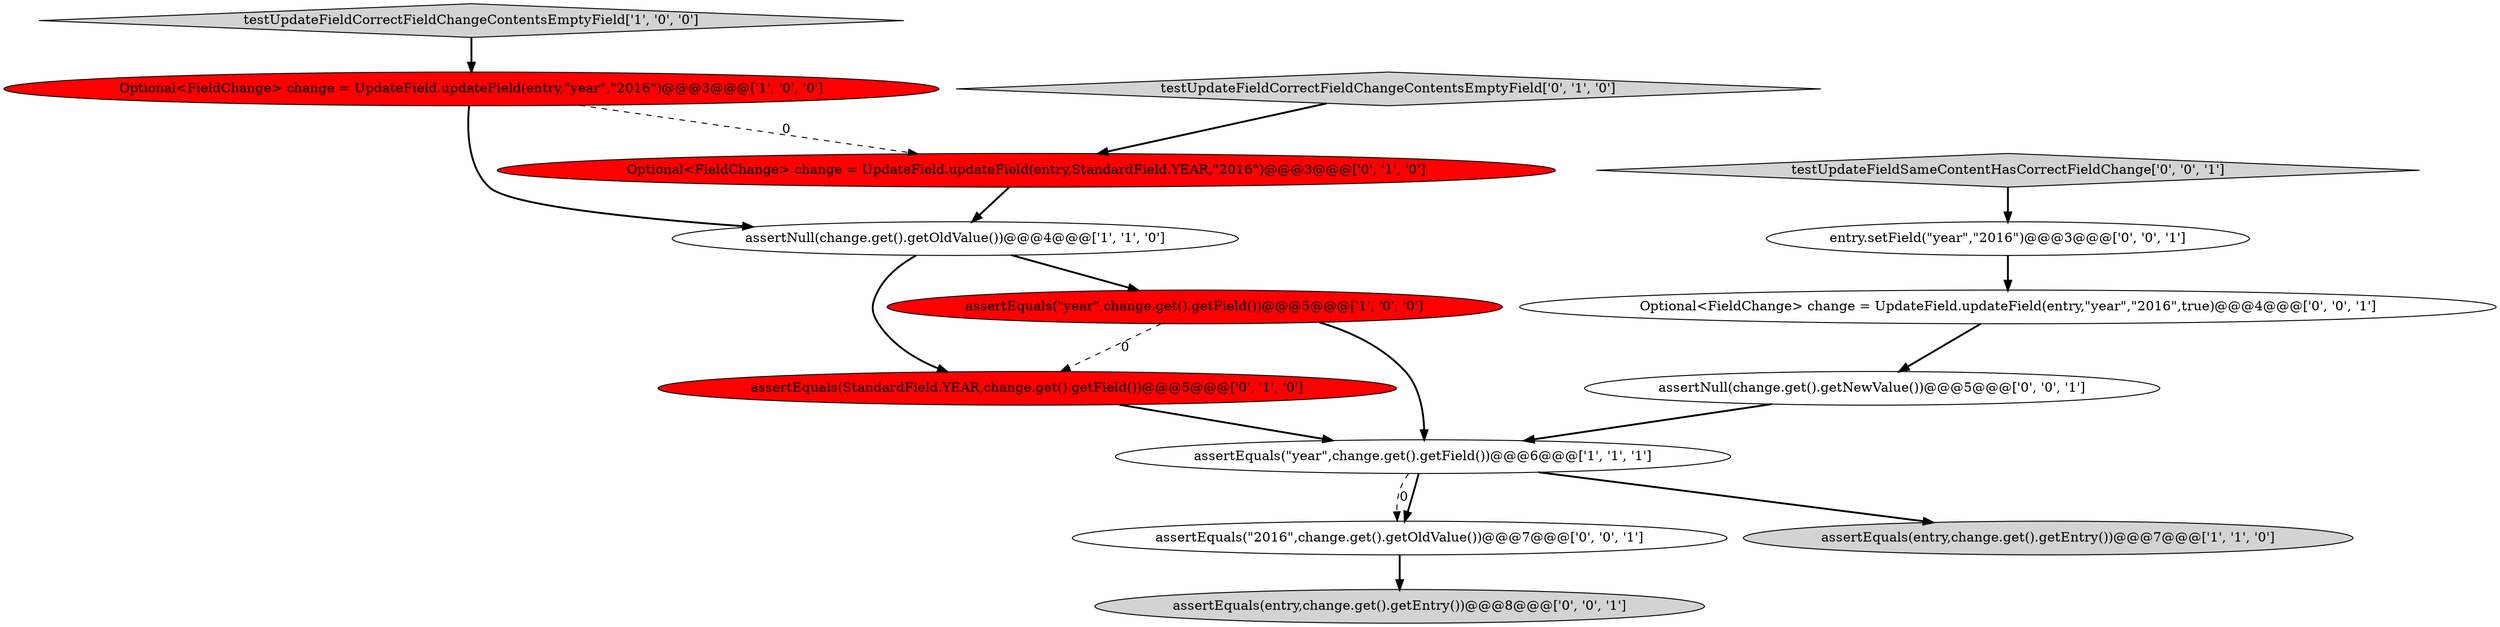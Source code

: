digraph {
6 [style = filled, label = "testUpdateFieldCorrectFieldChangeContentsEmptyField['0', '1', '0']", fillcolor = lightgray, shape = diamond image = "AAA0AAABBB2BBB"];
1 [style = filled, label = "assertEquals(\"year\",change.get().getField())@@@5@@@['1', '0', '0']", fillcolor = red, shape = ellipse image = "AAA1AAABBB1BBB"];
2 [style = filled, label = "Optional<FieldChange> change = UpdateField.updateField(entry,\"year\",\"2016\")@@@3@@@['1', '0', '0']", fillcolor = red, shape = ellipse image = "AAA1AAABBB1BBB"];
4 [style = filled, label = "assertEquals(\"year\",change.get().getField())@@@6@@@['1', '1', '1']", fillcolor = white, shape = ellipse image = "AAA0AAABBB1BBB"];
10 [style = filled, label = "assertNull(change.get().getNewValue())@@@5@@@['0', '0', '1']", fillcolor = white, shape = ellipse image = "AAA0AAABBB3BBB"];
7 [style = filled, label = "Optional<FieldChange> change = UpdateField.updateField(entry,StandardField.YEAR,\"2016\")@@@3@@@['0', '1', '0']", fillcolor = red, shape = ellipse image = "AAA1AAABBB2BBB"];
14 [style = filled, label = "entry.setField(\"year\",\"2016\")@@@3@@@['0', '0', '1']", fillcolor = white, shape = ellipse image = "AAA0AAABBB3BBB"];
8 [style = filled, label = "assertEquals(StandardField.YEAR,change.get().getField())@@@5@@@['0', '1', '0']", fillcolor = red, shape = ellipse image = "AAA1AAABBB2BBB"];
3 [style = filled, label = "assertNull(change.get().getOldValue())@@@4@@@['1', '1', '0']", fillcolor = white, shape = ellipse image = "AAA0AAABBB1BBB"];
9 [style = filled, label = "Optional<FieldChange> change = UpdateField.updateField(entry,\"year\",\"2016\",true)@@@4@@@['0', '0', '1']", fillcolor = white, shape = ellipse image = "AAA0AAABBB3BBB"];
11 [style = filled, label = "testUpdateFieldSameContentHasCorrectFieldChange['0', '0', '1']", fillcolor = lightgray, shape = diamond image = "AAA0AAABBB3BBB"];
13 [style = filled, label = "assertEquals(\"2016\",change.get().getOldValue())@@@7@@@['0', '0', '1']", fillcolor = white, shape = ellipse image = "AAA0AAABBB3BBB"];
5 [style = filled, label = "assertEquals(entry,change.get().getEntry())@@@7@@@['1', '1', '0']", fillcolor = lightgray, shape = ellipse image = "AAA0AAABBB1BBB"];
12 [style = filled, label = "assertEquals(entry,change.get().getEntry())@@@8@@@['0', '0', '1']", fillcolor = lightgray, shape = ellipse image = "AAA0AAABBB3BBB"];
0 [style = filled, label = "testUpdateFieldCorrectFieldChangeContentsEmptyField['1', '0', '0']", fillcolor = lightgray, shape = diamond image = "AAA0AAABBB1BBB"];
1->8 [style = dashed, label="0"];
14->9 [style = bold, label=""];
1->4 [style = bold, label=""];
4->13 [style = bold, label=""];
13->12 [style = bold, label=""];
8->4 [style = bold, label=""];
9->10 [style = bold, label=""];
6->7 [style = bold, label=""];
3->1 [style = bold, label=""];
2->7 [style = dashed, label="0"];
4->13 [style = dashed, label="0"];
11->14 [style = bold, label=""];
4->5 [style = bold, label=""];
3->8 [style = bold, label=""];
7->3 [style = bold, label=""];
2->3 [style = bold, label=""];
0->2 [style = bold, label=""];
10->4 [style = bold, label=""];
}
